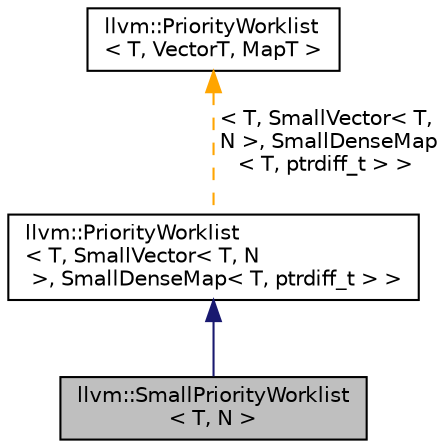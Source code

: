 digraph "llvm::SmallPriorityWorklist&lt; T, N &gt;"
{
 // LATEX_PDF_SIZE
  bgcolor="transparent";
  edge [fontname="Helvetica",fontsize="10",labelfontname="Helvetica",labelfontsize="10"];
  node [fontname="Helvetica",fontsize="10",shape="box"];
  Node1 [label="llvm::SmallPriorityWorklist\l\< T, N \>",height=0.2,width=0.4,color="black", fillcolor="grey75", style="filled", fontcolor="black",tooltip="A version of PriorityWorklist that selects small size optimized data structures for the vector and ma..."];
  Node2 -> Node1 [dir="back",color="midnightblue",fontsize="10",style="solid",fontname="Helvetica"];
  Node2 [label="llvm::PriorityWorklist\l\< T, SmallVector\< T, N\l \>, SmallDenseMap\< T, ptrdiff_t \> \>",height=0.2,width=0.4,color="black",URL="$classllvm_1_1PriorityWorklist.html",tooltip=" "];
  Node3 -> Node2 [dir="back",color="orange",fontsize="10",style="dashed",label=" \< T, SmallVector\< T,\l N \>, SmallDenseMap\l\< T, ptrdiff_t \> \>" ,fontname="Helvetica"];
  Node3 [label="llvm::PriorityWorklist\l\< T, VectorT, MapT \>",height=0.2,width=0.4,color="black",URL="$classllvm_1_1PriorityWorklist.html",tooltip="A FILO worklist that prioritizes on re-insertion without duplication."];
}
